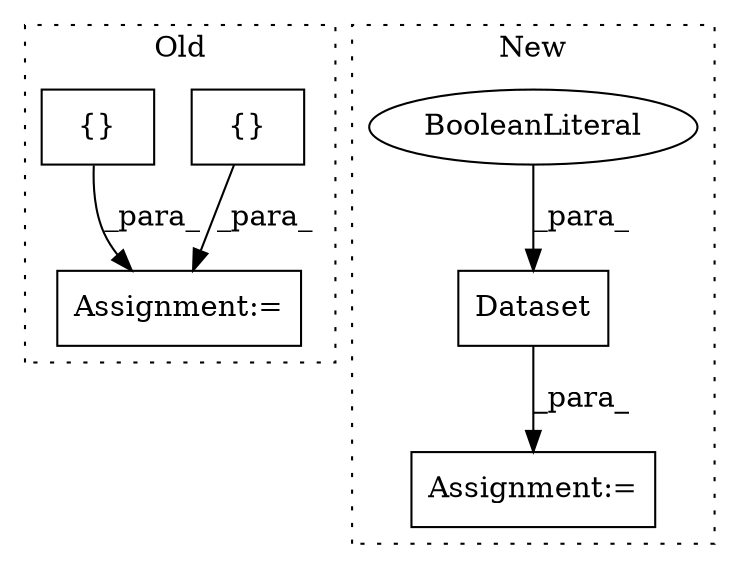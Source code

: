 digraph G {
subgraph cluster0 {
1 [label="{}" a="4" s="3100" l="2" shape="box"];
3 [label="Assignment:=" a="7" s="3240" l="1" shape="box"];
6 [label="{}" a="4" s="3141" l="2" shape="box"];
label = "Old";
style="dotted";
}
subgraph cluster1 {
2 [label="Dataset" a="32" s="2209,2230" l="8,1" shape="box"];
4 [label="Assignment:=" a="7" s="2208" l="1" shape="box"];
5 [label="BooleanLiteral" a="9" s="2226" l="4" shape="ellipse"];
label = "New";
style="dotted";
}
1 -> 3 [label="_para_"];
2 -> 4 [label="_para_"];
5 -> 2 [label="_para_"];
6 -> 3 [label="_para_"];
}